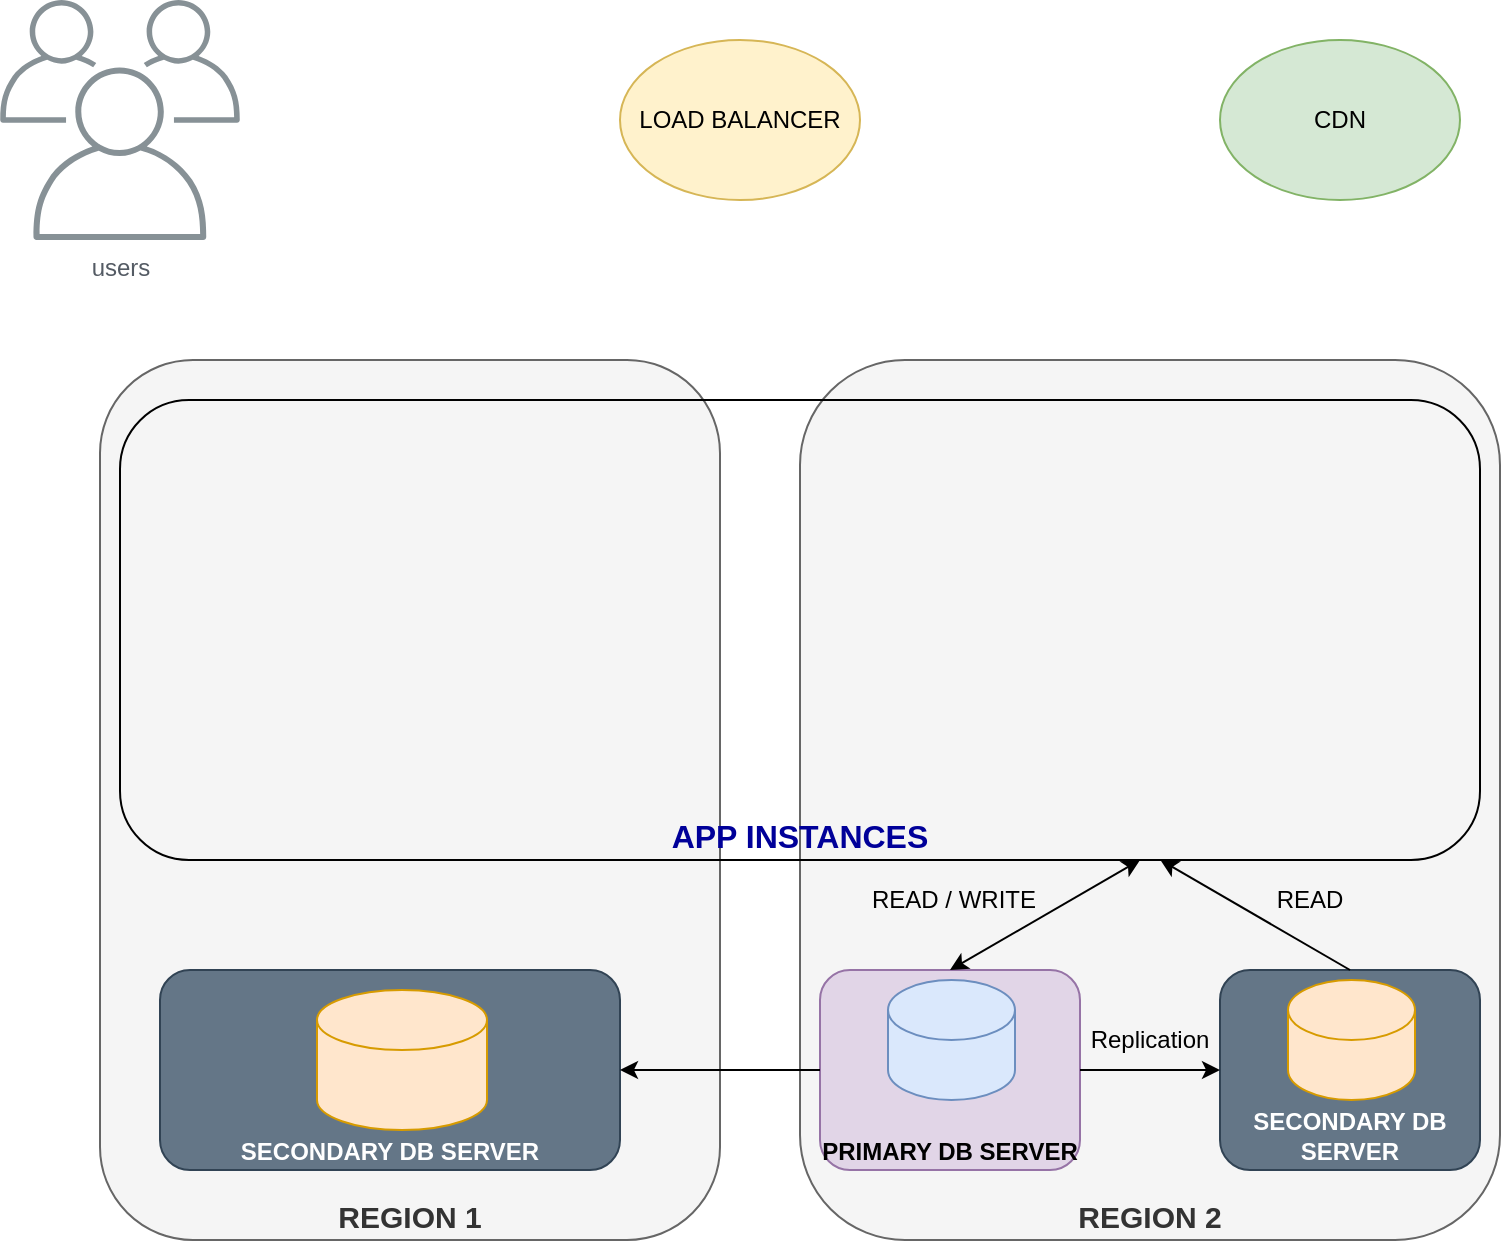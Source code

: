 <mxfile version="13.8.0" type="github">
  <diagram id="AULiqFkCWwfamyrPTsLb" name="Page-1">
    <mxGraphModel dx="1424" dy="786" grid="1" gridSize="10" guides="1" tooltips="1" connect="1" arrows="1" fold="1" page="1" pageScale="1" pageWidth="850" pageHeight="1100" math="0" shadow="0">
      <root>
        <mxCell id="0" />
        <mxCell id="1" parent="0" />
        <mxCell id="xCCm1UrWrnuxRBp1FyET-1" value="users" style="outlineConnect=0;gradientColor=none;fontColor=#545B64;strokeColor=none;fillColor=#879196;dashed=0;verticalLabelPosition=bottom;verticalAlign=top;align=center;html=1;fontSize=12;fontStyle=0;aspect=fixed;shape=mxgraph.aws4.illustration_users;pointerEvents=1" vertex="1" parent="1">
          <mxGeometry x="30" y="60" width="120" height="120" as="geometry" />
        </mxCell>
        <mxCell id="xCCm1UrWrnuxRBp1FyET-2" value="LOAD BALANCER" style="ellipse;whiteSpace=wrap;html=1;fillColor=#fff2cc;strokeColor=#d6b656;" vertex="1" parent="1">
          <mxGeometry x="340" y="80" width="120" height="80" as="geometry" />
        </mxCell>
        <mxCell id="xCCm1UrWrnuxRBp1FyET-4" value="CDN" style="ellipse;whiteSpace=wrap;html=1;fillColor=#d5e8d4;strokeColor=#82b366;" vertex="1" parent="1">
          <mxGeometry x="640" y="80" width="120" height="80" as="geometry" />
        </mxCell>
        <mxCell id="xCCm1UrWrnuxRBp1FyET-6" value="&lt;b&gt;&lt;font style=&quot;font-size: 15px&quot;&gt;REGION 1&lt;/font&gt;&lt;/b&gt;" style="rounded=1;whiteSpace=wrap;html=1;fillColor=#f5f5f5;strokeColor=#666666;fontColor=#333333;verticalAlign=bottom;" vertex="1" parent="1">
          <mxGeometry x="80" y="240" width="310" height="440" as="geometry" />
        </mxCell>
        <mxCell id="xCCm1UrWrnuxRBp1FyET-7" value="&lt;font style=&quot;font-size: 15px&quot;&gt;&lt;b&gt;REGION 2&lt;/b&gt;&lt;/font&gt;" style="rounded=1;whiteSpace=wrap;html=1;fillColor=#f5f5f5;strokeColor=#666666;fontColor=#333333;verticalAlign=bottom;" vertex="1" parent="1">
          <mxGeometry x="430" y="240" width="350" height="440" as="geometry" />
        </mxCell>
        <mxCell id="xCCm1UrWrnuxRBp1FyET-8" value="&lt;b&gt;&lt;font style=&quot;font-size: 16px&quot; color=&quot;#000099&quot;&gt;APP INSTANCES&lt;/font&gt;&lt;/b&gt;" style="rounded=1;whiteSpace=wrap;html=1;fillColor=none;verticalAlign=bottom;" vertex="1" parent="1">
          <mxGeometry x="90" y="260" width="680" height="230" as="geometry" />
        </mxCell>
        <mxCell id="xCCm1UrWrnuxRBp1FyET-9" value="&lt;b&gt;SECONDARY DB SERVER&lt;/b&gt;" style="rounded=1;whiteSpace=wrap;html=1;fillColor=#647687;verticalAlign=bottom;strokeColor=#314354;fontColor=#ffffff;" vertex="1" parent="1">
          <mxGeometry x="110" y="545" width="230" height="100" as="geometry" />
        </mxCell>
        <mxCell id="xCCm1UrWrnuxRBp1FyET-10" value="" style="shape=cylinder3;whiteSpace=wrap;html=1;boundedLbl=1;backgroundOutline=1;size=15;fillColor=#ffe6cc;strokeColor=#d79b00;" vertex="1" parent="1">
          <mxGeometry x="188.5" y="555" width="85" height="70" as="geometry" />
        </mxCell>
        <mxCell id="xCCm1UrWrnuxRBp1FyET-11" value="&lt;b&gt;SECONDARY DB SERVER&lt;/b&gt;" style="rounded=1;whiteSpace=wrap;html=1;fillColor=#647687;verticalAlign=bottom;strokeColor=#314354;fontColor=#ffffff;" vertex="1" parent="1">
          <mxGeometry x="640" y="545" width="130" height="100" as="geometry" />
        </mxCell>
        <mxCell id="xCCm1UrWrnuxRBp1FyET-12" value="" style="shape=cylinder3;whiteSpace=wrap;html=1;boundedLbl=1;backgroundOutline=1;size=15;fillColor=#ffe6cc;strokeColor=#d79b00;" vertex="1" parent="1">
          <mxGeometry x="674" y="550" width="63.5" height="60" as="geometry" />
        </mxCell>
        <mxCell id="xCCm1UrWrnuxRBp1FyET-13" value="&lt;b&gt;PRIMARY DB SERVER&lt;/b&gt;" style="rounded=1;whiteSpace=wrap;html=1;fillColor=#e1d5e7;verticalAlign=bottom;strokeColor=#9673a6;" vertex="1" parent="1">
          <mxGeometry x="440" y="545" width="130" height="100" as="geometry" />
        </mxCell>
        <mxCell id="xCCm1UrWrnuxRBp1FyET-14" value="" style="shape=cylinder3;whiteSpace=wrap;html=1;boundedLbl=1;backgroundOutline=1;size=15;fillColor=#dae8fc;strokeColor=#6c8ebf;" vertex="1" parent="1">
          <mxGeometry x="474" y="550" width="63.5" height="60" as="geometry" />
        </mxCell>
        <mxCell id="xCCm1UrWrnuxRBp1FyET-15" value="" style="endArrow=classic;html=1;exitX=1;exitY=0.5;exitDx=0;exitDy=0;" edge="1" parent="1" source="xCCm1UrWrnuxRBp1FyET-13" target="xCCm1UrWrnuxRBp1FyET-11">
          <mxGeometry width="50" height="50" relative="1" as="geometry">
            <mxPoint x="300" y="470" as="sourcePoint" />
            <mxPoint x="350" y="420" as="targetPoint" />
          </mxGeometry>
        </mxCell>
        <mxCell id="xCCm1UrWrnuxRBp1FyET-16" value="" style="endArrow=classic;startArrow=classic;html=1;exitX=0.5;exitY=0;exitDx=0;exitDy=0;entryX=0.75;entryY=1;entryDx=0;entryDy=0;" edge="1" parent="1" source="xCCm1UrWrnuxRBp1FyET-13" target="xCCm1UrWrnuxRBp1FyET-8">
          <mxGeometry width="50" height="50" relative="1" as="geometry">
            <mxPoint x="300" y="470" as="sourcePoint" />
            <mxPoint x="350" y="420" as="targetPoint" />
          </mxGeometry>
        </mxCell>
        <mxCell id="xCCm1UrWrnuxRBp1FyET-17" value="" style="endArrow=classic;html=1;exitX=0.5;exitY=0;exitDx=0;exitDy=0;entryX=0.765;entryY=1;entryDx=0;entryDy=0;entryPerimeter=0;" edge="1" parent="1" source="xCCm1UrWrnuxRBp1FyET-11" target="xCCm1UrWrnuxRBp1FyET-8">
          <mxGeometry width="50" height="50" relative="1" as="geometry">
            <mxPoint x="300" y="470" as="sourcePoint" />
            <mxPoint x="350" y="420" as="targetPoint" />
          </mxGeometry>
        </mxCell>
        <mxCell id="xCCm1UrWrnuxRBp1FyET-18" value="Replication" style="text;html=1;strokeColor=none;fillColor=none;align=center;verticalAlign=middle;whiteSpace=wrap;rounded=0;" vertex="1" parent="1">
          <mxGeometry x="585" y="570" width="40" height="20" as="geometry" />
        </mxCell>
        <mxCell id="xCCm1UrWrnuxRBp1FyET-19" value="READ / WRITE" style="text;html=1;strokeColor=none;fillColor=none;align=center;verticalAlign=middle;whiteSpace=wrap;rounded=0;" vertex="1" parent="1">
          <mxGeometry x="463" y="500" width="88" height="20" as="geometry" />
        </mxCell>
        <mxCell id="xCCm1UrWrnuxRBp1FyET-20" value="READ" style="text;html=1;strokeColor=none;fillColor=none;align=center;verticalAlign=middle;whiteSpace=wrap;rounded=0;" vertex="1" parent="1">
          <mxGeometry x="665" y="500" width="40" height="20" as="geometry" />
        </mxCell>
        <mxCell id="xCCm1UrWrnuxRBp1FyET-21" value="" style="endArrow=classic;html=1;exitX=0;exitY=0.5;exitDx=0;exitDy=0;entryX=1;entryY=0.5;entryDx=0;entryDy=0;" edge="1" parent="1" source="xCCm1UrWrnuxRBp1FyET-13" target="xCCm1UrWrnuxRBp1FyET-9">
          <mxGeometry width="50" height="50" relative="1" as="geometry">
            <mxPoint x="300" y="450" as="sourcePoint" />
            <mxPoint x="350" y="400" as="targetPoint" />
          </mxGeometry>
        </mxCell>
      </root>
    </mxGraphModel>
  </diagram>
</mxfile>
